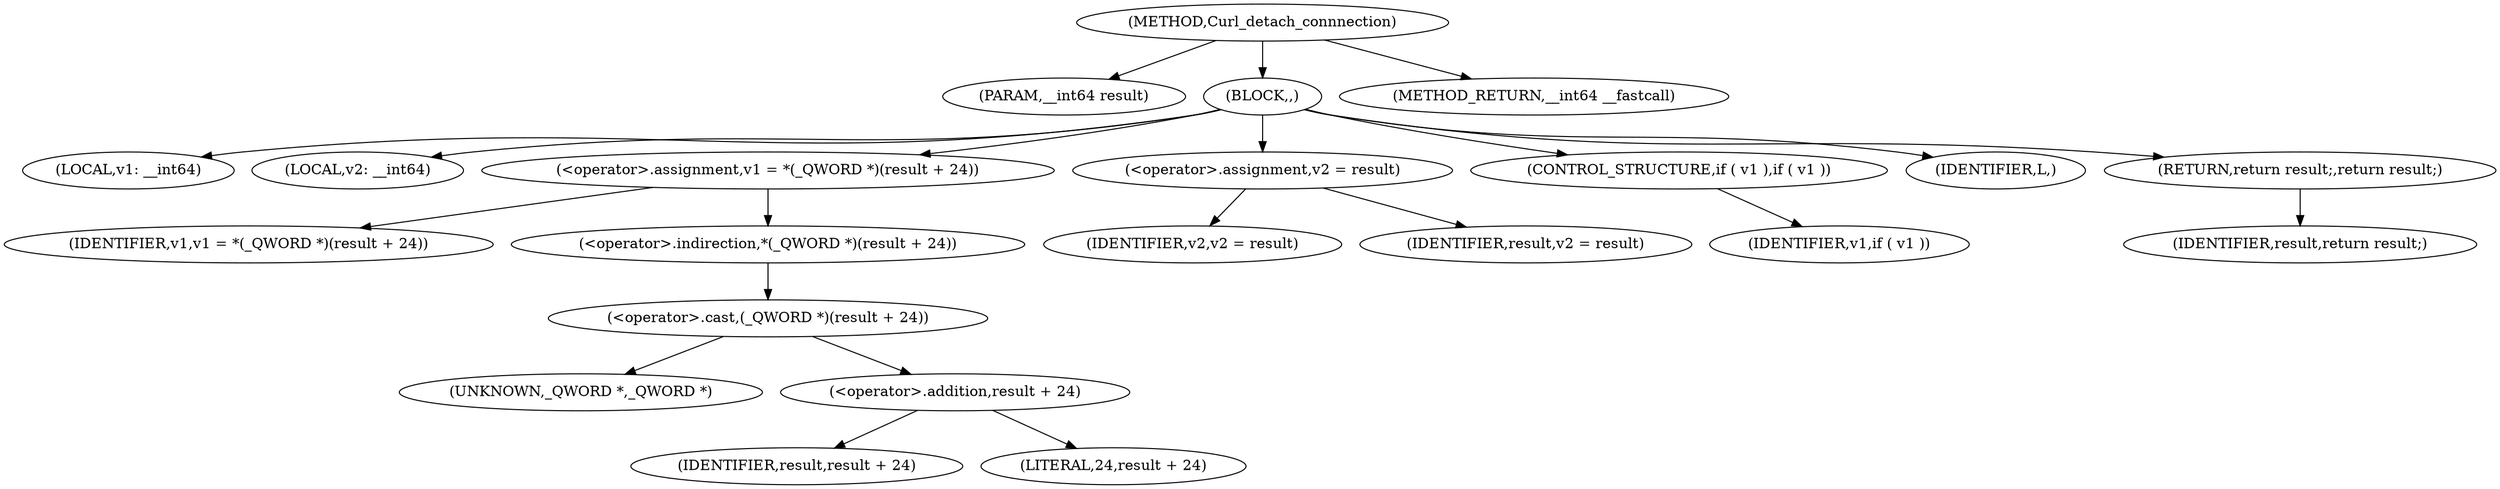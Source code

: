 digraph Curl_detach_connnection {  
"1000103" [label = "(METHOD,Curl_detach_connnection)" ]
"1000104" [label = "(PARAM,__int64 result)" ]
"1000105" [label = "(BLOCK,,)" ]
"1000106" [label = "(LOCAL,v1: __int64)" ]
"1000107" [label = "(LOCAL,v2: __int64)" ]
"1000108" [label = "(<operator>.assignment,v1 = *(_QWORD *)(result + 24))" ]
"1000109" [label = "(IDENTIFIER,v1,v1 = *(_QWORD *)(result + 24))" ]
"1000110" [label = "(<operator>.indirection,*(_QWORD *)(result + 24))" ]
"1000111" [label = "(<operator>.cast,(_QWORD *)(result + 24))" ]
"1000112" [label = "(UNKNOWN,_QWORD *,_QWORD *)" ]
"1000113" [label = "(<operator>.addition,result + 24)" ]
"1000114" [label = "(IDENTIFIER,result,result + 24)" ]
"1000115" [label = "(LITERAL,24,result + 24)" ]
"1000116" [label = "(<operator>.assignment,v2 = result)" ]
"1000117" [label = "(IDENTIFIER,v2,v2 = result)" ]
"1000118" [label = "(IDENTIFIER,result,v2 = result)" ]
"1000119" [label = "(CONTROL_STRUCTURE,if ( v1 ),if ( v1 ))" ]
"1000120" [label = "(IDENTIFIER,v1,if ( v1 ))" ]
"1000121" [label = "(IDENTIFIER,L,)" ]
"1000122" [label = "(RETURN,return result;,return result;)" ]
"1000123" [label = "(IDENTIFIER,result,return result;)" ]
"1000124" [label = "(METHOD_RETURN,__int64 __fastcall)" ]
  "1000103" -> "1000104" 
  "1000103" -> "1000105" 
  "1000103" -> "1000124" 
  "1000105" -> "1000106" 
  "1000105" -> "1000107" 
  "1000105" -> "1000108" 
  "1000105" -> "1000116" 
  "1000105" -> "1000119" 
  "1000105" -> "1000121" 
  "1000105" -> "1000122" 
  "1000108" -> "1000109" 
  "1000108" -> "1000110" 
  "1000110" -> "1000111" 
  "1000111" -> "1000112" 
  "1000111" -> "1000113" 
  "1000113" -> "1000114" 
  "1000113" -> "1000115" 
  "1000116" -> "1000117" 
  "1000116" -> "1000118" 
  "1000119" -> "1000120" 
  "1000122" -> "1000123" 
}
